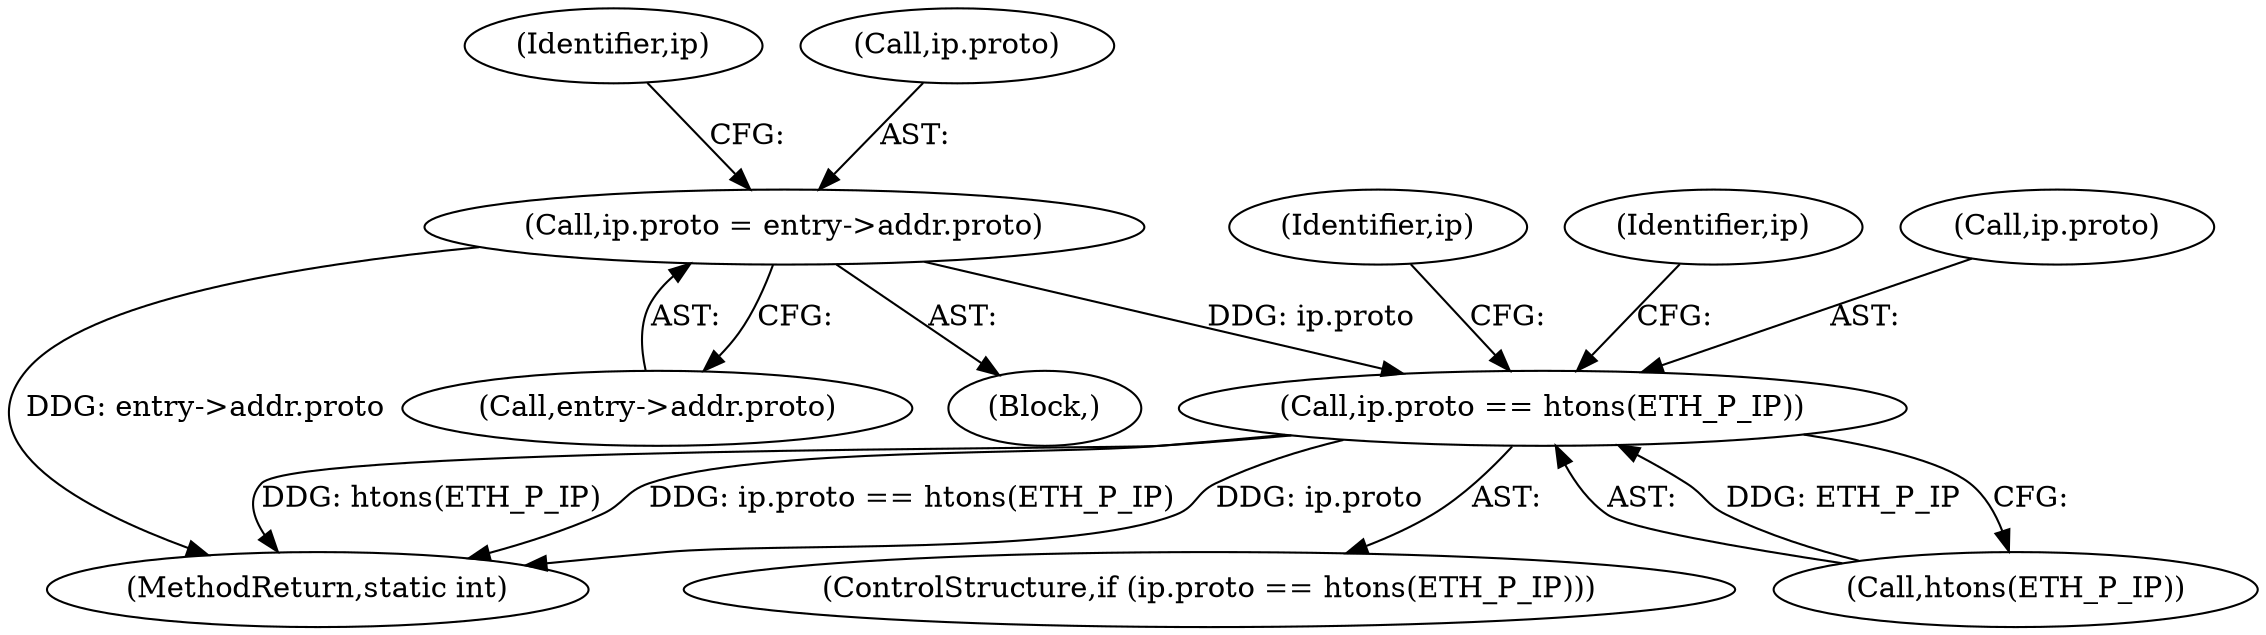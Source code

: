 digraph "0_linux_c7e8e8a8f7a70b343ca1e0f90a31e35ab2d16de1@pointer" {
"1000136" [label="(Call,ip.proto = entry->addr.proto)"];
"1000146" [label="(Call,ip.proto == htons(ETH_P_IP))"];
"1000140" [label="(Call,entry->addr.proto)"];
"1000309" [label="(MethodReturn,static int)"];
"1000103" [label="(Block,)"];
"1000145" [label="(ControlStructure,if (ip.proto == htons(ETH_P_IP)))"];
"1000148" [label="(Identifier,ip)"];
"1000150" [label="(Call,htons(ETH_P_IP))"];
"1000169" [label="(Identifier,ip)"];
"1000155" [label="(Identifier,ip)"];
"1000136" [label="(Call,ip.proto = entry->addr.proto)"];
"1000137" [label="(Call,ip.proto)"];
"1000147" [label="(Call,ip.proto)"];
"1000146" [label="(Call,ip.proto == htons(ETH_P_IP))"];
"1000136" -> "1000103"  [label="AST: "];
"1000136" -> "1000140"  [label="CFG: "];
"1000137" -> "1000136"  [label="AST: "];
"1000140" -> "1000136"  [label="AST: "];
"1000148" -> "1000136"  [label="CFG: "];
"1000136" -> "1000309"  [label="DDG: entry->addr.proto"];
"1000136" -> "1000146"  [label="DDG: ip.proto"];
"1000146" -> "1000145"  [label="AST: "];
"1000146" -> "1000150"  [label="CFG: "];
"1000147" -> "1000146"  [label="AST: "];
"1000150" -> "1000146"  [label="AST: "];
"1000155" -> "1000146"  [label="CFG: "];
"1000169" -> "1000146"  [label="CFG: "];
"1000146" -> "1000309"  [label="DDG: htons(ETH_P_IP)"];
"1000146" -> "1000309"  [label="DDG: ip.proto == htons(ETH_P_IP)"];
"1000146" -> "1000309"  [label="DDG: ip.proto"];
"1000150" -> "1000146"  [label="DDG: ETH_P_IP"];
}
